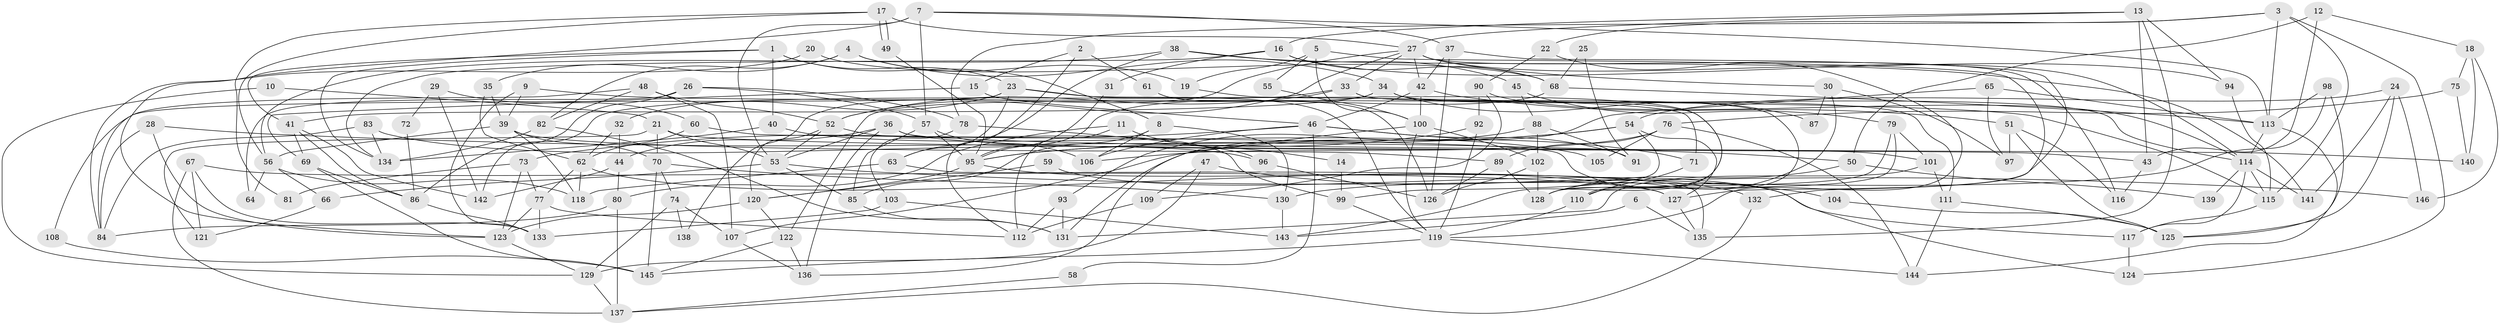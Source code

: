 // coarse degree distribution, {5: 0.22, 4: 0.13, 3: 0.23, 2: 0.11, 6: 0.07, 7: 0.11, 12: 0.01, 9: 0.04, 8: 0.08}
// Generated by graph-tools (version 1.1) at 2025/23/03/03/25 07:23:57]
// undirected, 146 vertices, 292 edges
graph export_dot {
graph [start="1"]
  node [color=gray90,style=filled];
  1;
  2;
  3;
  4;
  5;
  6;
  7;
  8;
  9;
  10;
  11;
  12;
  13;
  14;
  15;
  16;
  17;
  18;
  19;
  20;
  21;
  22;
  23;
  24;
  25;
  26;
  27;
  28;
  29;
  30;
  31;
  32;
  33;
  34;
  35;
  36;
  37;
  38;
  39;
  40;
  41;
  42;
  43;
  44;
  45;
  46;
  47;
  48;
  49;
  50;
  51;
  52;
  53;
  54;
  55;
  56;
  57;
  58;
  59;
  60;
  61;
  62;
  63;
  64;
  65;
  66;
  67;
  68;
  69;
  70;
  71;
  72;
  73;
  74;
  75;
  76;
  77;
  78;
  79;
  80;
  81;
  82;
  83;
  84;
  85;
  86;
  87;
  88;
  89;
  90;
  91;
  92;
  93;
  94;
  95;
  96;
  97;
  98;
  99;
  100;
  101;
  102;
  103;
  104;
  105;
  106;
  107;
  108;
  109;
  110;
  111;
  112;
  113;
  114;
  115;
  116;
  117;
  118;
  119;
  120;
  121;
  122;
  123;
  124;
  125;
  126;
  127;
  128;
  129;
  130;
  131;
  132;
  133;
  134;
  135;
  136;
  137;
  138;
  139;
  140;
  141;
  142;
  143;
  144;
  145;
  146;
  1 -- 8;
  1 -- 23;
  1 -- 40;
  1 -- 41;
  1 -- 134;
  2 -- 15;
  2 -- 112;
  2 -- 61;
  3 -- 113;
  3 -- 78;
  3 -- 22;
  3 -- 115;
  3 -- 124;
  4 -- 34;
  4 -- 82;
  4 -- 19;
  4 -- 35;
  5 -- 100;
  5 -- 19;
  5 -- 55;
  5 -- 132;
  6 -- 143;
  6 -- 135;
  7 -- 53;
  7 -- 113;
  7 -- 37;
  7 -- 57;
  7 -- 123;
  8 -- 106;
  8 -- 85;
  8 -- 130;
  9 -- 115;
  9 -- 39;
  9 -- 133;
  10 -- 129;
  10 -- 21;
  11 -- 112;
  11 -- 80;
  11 -- 14;
  12 -- 43;
  12 -- 18;
  12 -- 50;
  13 -- 43;
  13 -- 16;
  13 -- 27;
  13 -- 94;
  13 -- 135;
  14 -- 99;
  15 -- 46;
  15 -- 69;
  16 -- 94;
  16 -- 68;
  16 -- 31;
  16 -- 134;
  17 -- 49;
  17 -- 49;
  17 -- 27;
  17 -- 56;
  17 -- 81;
  18 -- 146;
  18 -- 75;
  18 -- 140;
  19 -- 128;
  20 -- 84;
  20 -- 68;
  21 -- 53;
  21 -- 70;
  21 -- 43;
  21 -- 121;
  22 -- 119;
  22 -- 90;
  23 -- 63;
  23 -- 119;
  23 -- 32;
  23 -- 71;
  23 -- 108;
  24 -- 141;
  24 -- 54;
  24 -- 125;
  24 -- 146;
  25 -- 68;
  25 -- 91;
  26 -- 86;
  26 -- 57;
  26 -- 64;
  26 -- 78;
  27 -- 33;
  27 -- 30;
  27 -- 42;
  27 -- 52;
  27 -- 114;
  27 -- 116;
  27 -- 138;
  28 -- 123;
  28 -- 50;
  28 -- 84;
  29 -- 142;
  29 -- 60;
  29 -- 72;
  30 -- 97;
  30 -- 87;
  30 -- 128;
  31 -- 95;
  32 -- 62;
  32 -- 44;
  33 -- 143;
  33 -- 142;
  33 -- 52;
  33 -- 110;
  34 -- 114;
  34 -- 41;
  34 -- 87;
  34 -- 111;
  34 -- 122;
  35 -- 62;
  35 -- 39;
  36 -- 136;
  36 -- 53;
  36 -- 44;
  36 -- 101;
  36 -- 140;
  37 -- 42;
  37 -- 126;
  37 -- 127;
  38 -- 63;
  38 -- 56;
  38 -- 45;
  38 -- 141;
  39 -- 56;
  39 -- 70;
  39 -- 89;
  39 -- 118;
  40 -- 134;
  40 -- 105;
  41 -- 69;
  41 -- 86;
  41 -- 142;
  42 -- 100;
  42 -- 46;
  42 -- 51;
  43 -- 116;
  44 -- 80;
  44 -- 142;
  45 -- 79;
  45 -- 88;
  46 -- 71;
  46 -- 58;
  46 -- 73;
  46 -- 91;
  46 -- 106;
  47 -- 129;
  47 -- 109;
  47 -- 104;
  48 -- 107;
  48 -- 52;
  48 -- 82;
  48 -- 84;
  49 -- 95;
  50 -- 128;
  50 -- 139;
  51 -- 125;
  51 -- 97;
  51 -- 116;
  52 -- 53;
  52 -- 99;
  52 -- 120;
  53 -- 66;
  53 -- 85;
  53 -- 146;
  54 -- 127;
  54 -- 99;
  54 -- 95;
  54 -- 107;
  55 -- 100;
  56 -- 118;
  56 -- 64;
  56 -- 66;
  57 -- 85;
  57 -- 95;
  57 -- 106;
  58 -- 137;
  59 -- 117;
  59 -- 120;
  60 -- 124;
  60 -- 62;
  61 -- 126;
  62 -- 77;
  62 -- 127;
  62 -- 118;
  63 -- 118;
  63 -- 135;
  65 -- 113;
  65 -- 131;
  65 -- 97;
  66 -- 121;
  67 -- 137;
  67 -- 133;
  67 -- 121;
  67 -- 127;
  68 -- 95;
  68 -- 113;
  69 -- 145;
  69 -- 86;
  70 -- 145;
  70 -- 74;
  70 -- 130;
  71 -- 110;
  72 -- 86;
  73 -- 123;
  73 -- 77;
  73 -- 81;
  74 -- 129;
  74 -- 107;
  74 -- 138;
  75 -- 76;
  75 -- 140;
  76 -- 144;
  76 -- 106;
  76 -- 89;
  76 -- 105;
  77 -- 123;
  77 -- 112;
  77 -- 133;
  78 -- 96;
  78 -- 103;
  79 -- 128;
  79 -- 110;
  79 -- 101;
  80 -- 84;
  80 -- 137;
  82 -- 134;
  82 -- 131;
  83 -- 134;
  83 -- 84;
  83 -- 96;
  85 -- 131;
  86 -- 133;
  88 -- 102;
  88 -- 91;
  88 -- 93;
  89 -- 126;
  89 -- 128;
  90 -- 114;
  90 -- 92;
  90 -- 109;
  92 -- 95;
  92 -- 119;
  93 -- 131;
  93 -- 112;
  94 -- 115;
  95 -- 120;
  95 -- 132;
  96 -- 126;
  98 -- 125;
  98 -- 130;
  98 -- 113;
  99 -- 119;
  100 -- 136;
  100 -- 102;
  100 -- 119;
  101 -- 111;
  101 -- 131;
  102 -- 128;
  102 -- 126;
  103 -- 133;
  103 -- 143;
  104 -- 125;
  107 -- 136;
  108 -- 145;
  109 -- 112;
  110 -- 119;
  111 -- 125;
  111 -- 144;
  113 -- 144;
  113 -- 114;
  114 -- 115;
  114 -- 117;
  114 -- 139;
  114 -- 141;
  115 -- 117;
  117 -- 124;
  119 -- 144;
  119 -- 145;
  120 -- 122;
  120 -- 123;
  122 -- 136;
  122 -- 145;
  123 -- 129;
  127 -- 135;
  129 -- 137;
  130 -- 143;
  132 -- 137;
}
